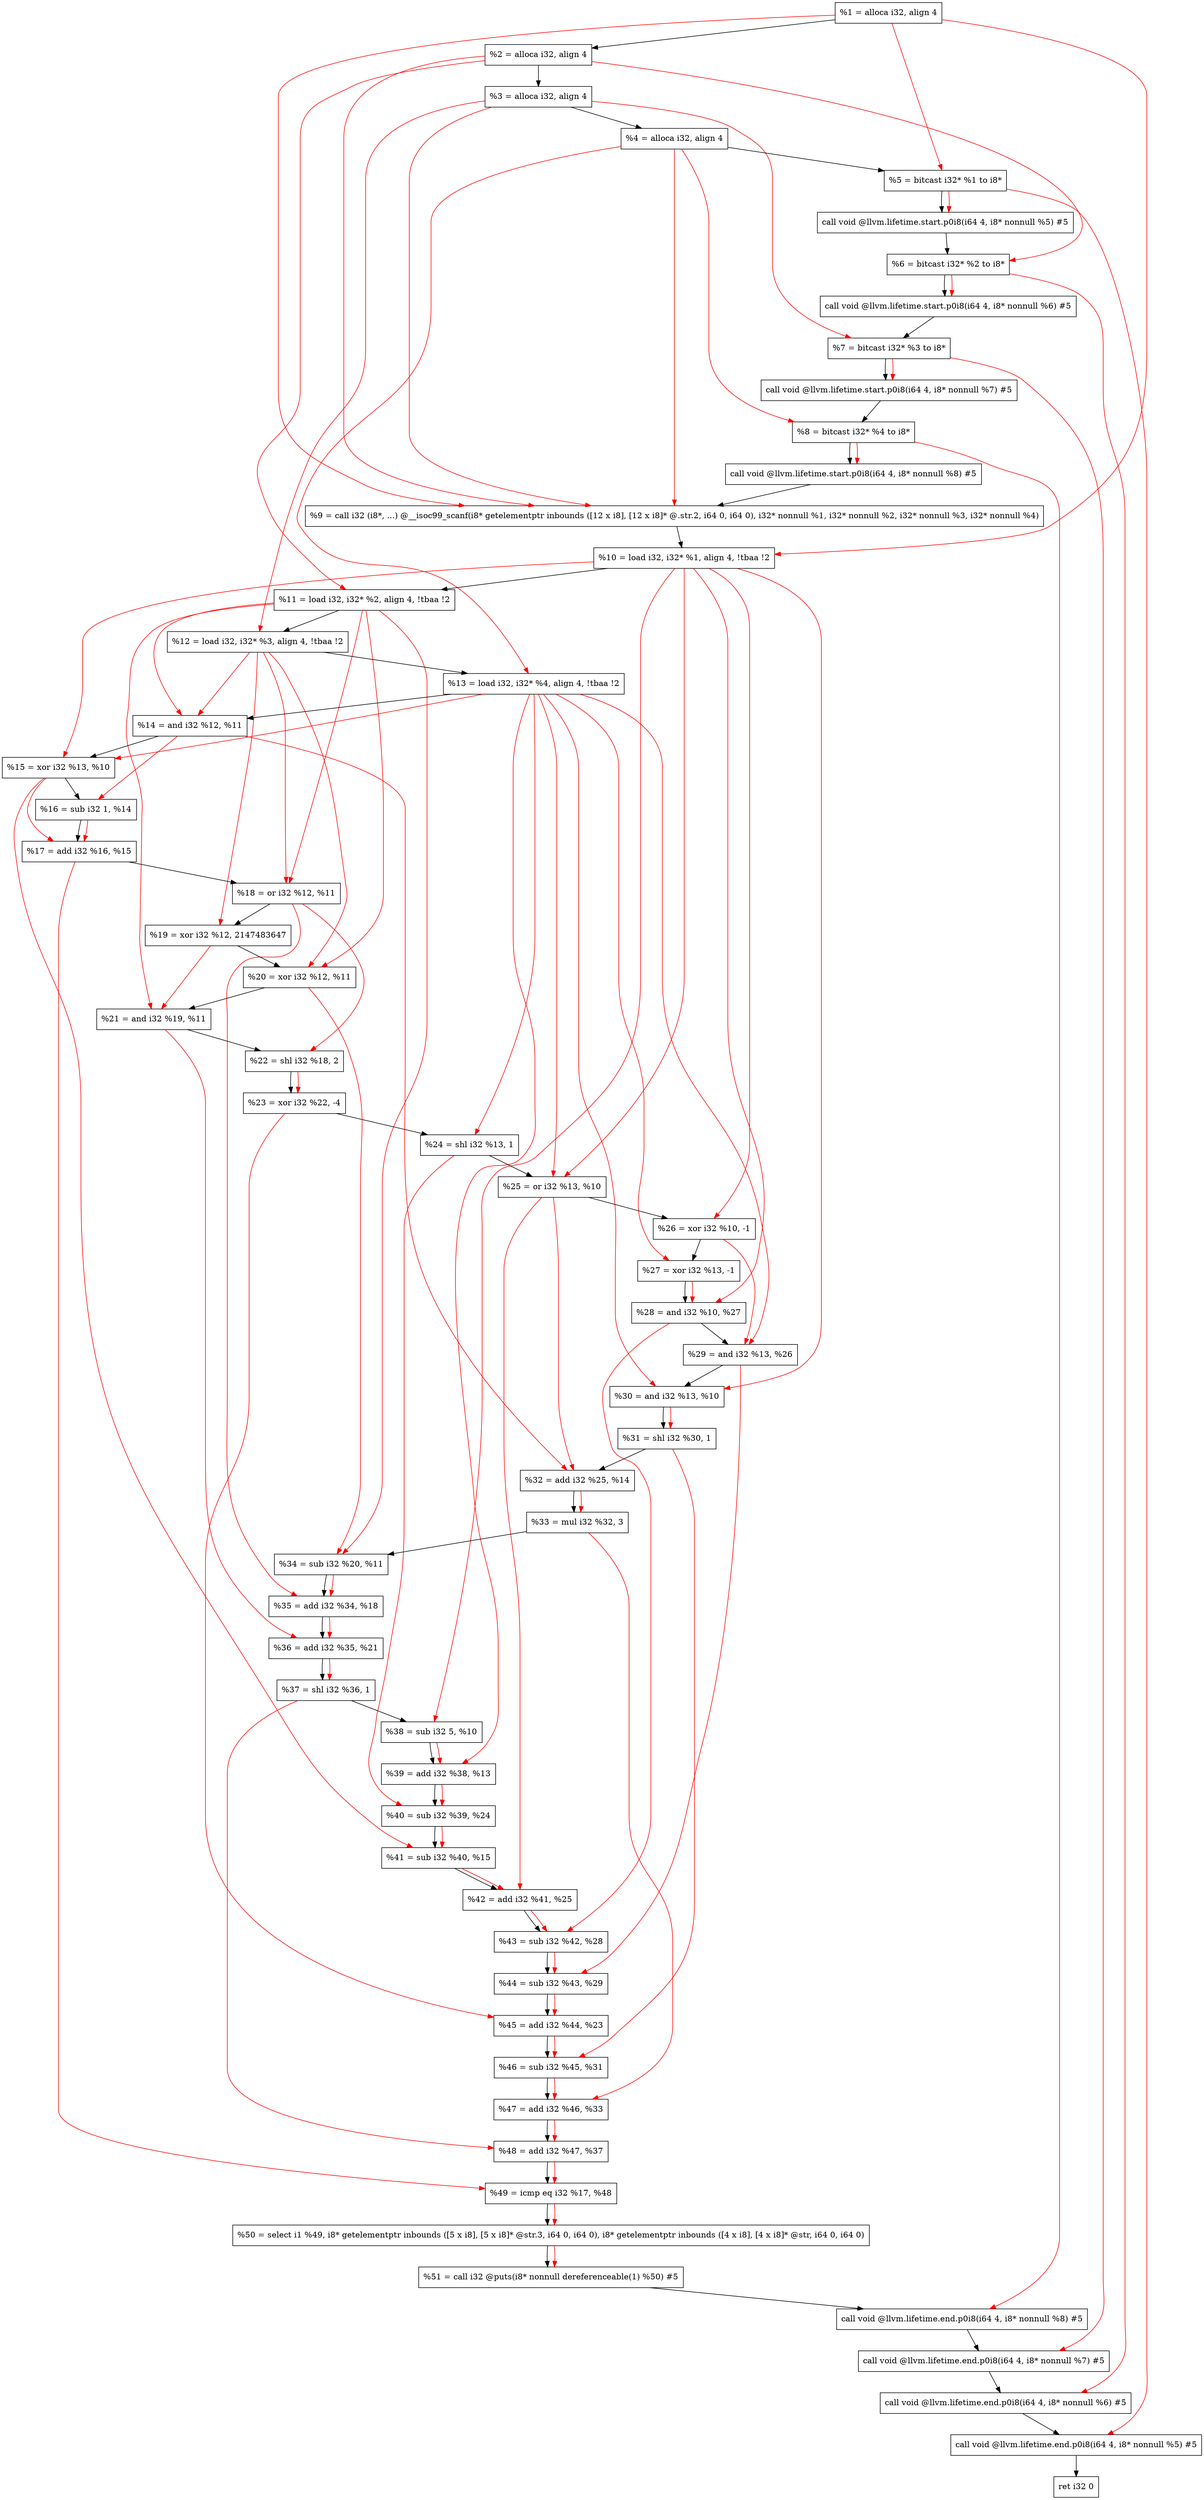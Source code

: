 digraph "DFG for'main' function" {
	Node0xa4fa28[shape=record, label="  %1 = alloca i32, align 4"];
	Node0xa4faa8[shape=record, label="  %2 = alloca i32, align 4"];
	Node0xa4fb38[shape=record, label="  %3 = alloca i32, align 4"];
	Node0xa4fb98[shape=record, label="  %4 = alloca i32, align 4"];
	Node0xa4fc48[shape=record, label="  %5 = bitcast i32* %1 to i8*"];
	Node0xa50078[shape=record, label="  call void @llvm.lifetime.start.p0i8(i64 4, i8* nonnull %5) #5"];
	Node0xa50158[shape=record, label="  %6 = bitcast i32* %2 to i8*"];
	Node0xa50258[shape=record, label="  call void @llvm.lifetime.start.p0i8(i64 4, i8* nonnull %6) #5"];
	Node0xa50318[shape=record, label="  %7 = bitcast i32* %3 to i8*"];
	Node0xa503c8[shape=record, label="  call void @llvm.lifetime.start.p0i8(i64 4, i8* nonnull %7) #5"];
	Node0xa50488[shape=record, label="  %8 = bitcast i32* %4 to i8*"];
	Node0xa50538[shape=record, label="  call void @llvm.lifetime.start.p0i8(i64 4, i8* nonnull %8) #5"];
	Node0xa4aaa0[shape=record, label="  %9 = call i32 (i8*, ...) @__isoc99_scanf(i8* getelementptr inbounds ([12 x i8], [12 x i8]* @.str.2, i64 0, i64 0), i32* nonnull %1, i32* nonnull %2, i32* nonnull %3, i32* nonnull %4)"];
	Node0xa50738[shape=record, label="  %10 = load i32, i32* %1, align 4, !tbaa !2"];
	Node0xa516a8[shape=record, label="  %11 = load i32, i32* %2, align 4, !tbaa !2"];
	Node0xa51d18[shape=record, label="  %12 = load i32, i32* %3, align 4, !tbaa !2"];
	Node0xa51d78[shape=record, label="  %13 = load i32, i32* %4, align 4, !tbaa !2"];
	Node0xa51df0[shape=record, label="  %14 = and i32 %12, %11"];
	Node0xa51e60[shape=record, label="  %15 = xor i32 %13, %10"];
	Node0xa51ed0[shape=record, label="  %16 = sub i32 1, %14"];
	Node0xa51f40[shape=record, label="  %17 = add i32 %16, %15"];
	Node0xa51fb0[shape=record, label="  %18 = or i32 %12, %11"];
	Node0xa52020[shape=record, label="  %19 = xor i32 %12, 2147483647"];
	Node0xa52090[shape=record, label="  %20 = xor i32 %12, %11"];
	Node0xa52100[shape=record, label="  %21 = and i32 %19, %11"];
	Node0xa52170[shape=record, label="  %22 = shl i32 %18, 2"];
	Node0xa521e0[shape=record, label="  %23 = xor i32 %22, -4"];
	Node0xa52250[shape=record, label="  %24 = shl i32 %13, 1"];
	Node0xa522c0[shape=record, label="  %25 = or i32 %13, %10"];
	Node0xa52330[shape=record, label="  %26 = xor i32 %10, -1"];
	Node0xa523a0[shape=record, label="  %27 = xor i32 %13, -1"];
	Node0xa52410[shape=record, label="  %28 = and i32 %10, %27"];
	Node0xa52480[shape=record, label="  %29 = and i32 %13, %26"];
	Node0xa524f0[shape=record, label="  %30 = and i32 %13, %10"];
	Node0xa52560[shape=record, label="  %31 = shl i32 %30, 1"];
	Node0xa525d0[shape=record, label="  %32 = add i32 %25, %14"];
	Node0xa52640[shape=record, label="  %33 = mul i32 %32, 3"];
	Node0xa526b0[shape=record, label="  %34 = sub i32 %20, %11"];
	Node0xa52720[shape=record, label="  %35 = add i32 %34, %18"];
	Node0xa52790[shape=record, label="  %36 = add i32 %35, %21"];
	Node0xa52800[shape=record, label="  %37 = shl i32 %36, 1"];
	Node0xa52870[shape=record, label="  %38 = sub i32 5, %10"];
	Node0xa528e0[shape=record, label="  %39 = add i32 %38, %13"];
	Node0xa52950[shape=record, label="  %40 = sub i32 %39, %24"];
	Node0xa529c0[shape=record, label="  %41 = sub i32 %40, %15"];
	Node0xa52a30[shape=record, label="  %42 = add i32 %41, %25"];
	Node0xa52aa0[shape=record, label="  %43 = sub i32 %42, %28"];
	Node0xa52b10[shape=record, label="  %44 = sub i32 %43, %29"];
	Node0xa52b80[shape=record, label="  %45 = add i32 %44, %23"];
	Node0xa52bf0[shape=record, label="  %46 = sub i32 %45, %31"];
	Node0xa52c60[shape=record, label="  %47 = add i32 %46, %33"];
	Node0xa52cd0[shape=record, label="  %48 = add i32 %47, %37"];
	Node0xa52d40[shape=record, label="  %49 = icmp eq i32 %17, %48"];
	Node0x9ef8b8[shape=record, label="  %50 = select i1 %49, i8* getelementptr inbounds ([5 x i8], [5 x i8]* @str.3, i64 0, i64 0), i8* getelementptr inbounds ([4 x i8], [4 x i8]* @str, i64 0, i64 0)"];
	Node0xa52dd0[shape=record, label="  %51 = call i32 @puts(i8* nonnull dereferenceable(1) %50) #5"];
	Node0xa53078[shape=record, label="  call void @llvm.lifetime.end.p0i8(i64 4, i8* nonnull %8) #5"];
	Node0xa531d8[shape=record, label="  call void @llvm.lifetime.end.p0i8(i64 4, i8* nonnull %7) #5"];
	Node0xa532e8[shape=record, label="  call void @llvm.lifetime.end.p0i8(i64 4, i8* nonnull %6) #5"];
	Node0xa533f8[shape=record, label="  call void @llvm.lifetime.end.p0i8(i64 4, i8* nonnull %5) #5"];
	Node0xa534b8[shape=record, label="  ret i32 0"];
	Node0xa4fa28 -> Node0xa4faa8;
	Node0xa4faa8 -> Node0xa4fb38;
	Node0xa4fb38 -> Node0xa4fb98;
	Node0xa4fb98 -> Node0xa4fc48;
	Node0xa4fc48 -> Node0xa50078;
	Node0xa50078 -> Node0xa50158;
	Node0xa50158 -> Node0xa50258;
	Node0xa50258 -> Node0xa50318;
	Node0xa50318 -> Node0xa503c8;
	Node0xa503c8 -> Node0xa50488;
	Node0xa50488 -> Node0xa50538;
	Node0xa50538 -> Node0xa4aaa0;
	Node0xa4aaa0 -> Node0xa50738;
	Node0xa50738 -> Node0xa516a8;
	Node0xa516a8 -> Node0xa51d18;
	Node0xa51d18 -> Node0xa51d78;
	Node0xa51d78 -> Node0xa51df0;
	Node0xa51df0 -> Node0xa51e60;
	Node0xa51e60 -> Node0xa51ed0;
	Node0xa51ed0 -> Node0xa51f40;
	Node0xa51f40 -> Node0xa51fb0;
	Node0xa51fb0 -> Node0xa52020;
	Node0xa52020 -> Node0xa52090;
	Node0xa52090 -> Node0xa52100;
	Node0xa52100 -> Node0xa52170;
	Node0xa52170 -> Node0xa521e0;
	Node0xa521e0 -> Node0xa52250;
	Node0xa52250 -> Node0xa522c0;
	Node0xa522c0 -> Node0xa52330;
	Node0xa52330 -> Node0xa523a0;
	Node0xa523a0 -> Node0xa52410;
	Node0xa52410 -> Node0xa52480;
	Node0xa52480 -> Node0xa524f0;
	Node0xa524f0 -> Node0xa52560;
	Node0xa52560 -> Node0xa525d0;
	Node0xa525d0 -> Node0xa52640;
	Node0xa52640 -> Node0xa526b0;
	Node0xa526b0 -> Node0xa52720;
	Node0xa52720 -> Node0xa52790;
	Node0xa52790 -> Node0xa52800;
	Node0xa52800 -> Node0xa52870;
	Node0xa52870 -> Node0xa528e0;
	Node0xa528e0 -> Node0xa52950;
	Node0xa52950 -> Node0xa529c0;
	Node0xa529c0 -> Node0xa52a30;
	Node0xa52a30 -> Node0xa52aa0;
	Node0xa52aa0 -> Node0xa52b10;
	Node0xa52b10 -> Node0xa52b80;
	Node0xa52b80 -> Node0xa52bf0;
	Node0xa52bf0 -> Node0xa52c60;
	Node0xa52c60 -> Node0xa52cd0;
	Node0xa52cd0 -> Node0xa52d40;
	Node0xa52d40 -> Node0x9ef8b8;
	Node0x9ef8b8 -> Node0xa52dd0;
	Node0xa52dd0 -> Node0xa53078;
	Node0xa53078 -> Node0xa531d8;
	Node0xa531d8 -> Node0xa532e8;
	Node0xa532e8 -> Node0xa533f8;
	Node0xa533f8 -> Node0xa534b8;
edge [color=red]
	Node0xa4fa28 -> Node0xa4fc48;
	Node0xa4fc48 -> Node0xa50078;
	Node0xa4faa8 -> Node0xa50158;
	Node0xa50158 -> Node0xa50258;
	Node0xa4fb38 -> Node0xa50318;
	Node0xa50318 -> Node0xa503c8;
	Node0xa4fb98 -> Node0xa50488;
	Node0xa50488 -> Node0xa50538;
	Node0xa4fa28 -> Node0xa4aaa0;
	Node0xa4faa8 -> Node0xa4aaa0;
	Node0xa4fb38 -> Node0xa4aaa0;
	Node0xa4fb98 -> Node0xa4aaa0;
	Node0xa4fa28 -> Node0xa50738;
	Node0xa4faa8 -> Node0xa516a8;
	Node0xa4fb38 -> Node0xa51d18;
	Node0xa4fb98 -> Node0xa51d78;
	Node0xa51d18 -> Node0xa51df0;
	Node0xa516a8 -> Node0xa51df0;
	Node0xa51d78 -> Node0xa51e60;
	Node0xa50738 -> Node0xa51e60;
	Node0xa51df0 -> Node0xa51ed0;
	Node0xa51ed0 -> Node0xa51f40;
	Node0xa51e60 -> Node0xa51f40;
	Node0xa51d18 -> Node0xa51fb0;
	Node0xa516a8 -> Node0xa51fb0;
	Node0xa51d18 -> Node0xa52020;
	Node0xa51d18 -> Node0xa52090;
	Node0xa516a8 -> Node0xa52090;
	Node0xa52020 -> Node0xa52100;
	Node0xa516a8 -> Node0xa52100;
	Node0xa51fb0 -> Node0xa52170;
	Node0xa52170 -> Node0xa521e0;
	Node0xa51d78 -> Node0xa52250;
	Node0xa51d78 -> Node0xa522c0;
	Node0xa50738 -> Node0xa522c0;
	Node0xa50738 -> Node0xa52330;
	Node0xa51d78 -> Node0xa523a0;
	Node0xa50738 -> Node0xa52410;
	Node0xa523a0 -> Node0xa52410;
	Node0xa51d78 -> Node0xa52480;
	Node0xa52330 -> Node0xa52480;
	Node0xa51d78 -> Node0xa524f0;
	Node0xa50738 -> Node0xa524f0;
	Node0xa524f0 -> Node0xa52560;
	Node0xa522c0 -> Node0xa525d0;
	Node0xa51df0 -> Node0xa525d0;
	Node0xa525d0 -> Node0xa52640;
	Node0xa52090 -> Node0xa526b0;
	Node0xa516a8 -> Node0xa526b0;
	Node0xa526b0 -> Node0xa52720;
	Node0xa51fb0 -> Node0xa52720;
	Node0xa52720 -> Node0xa52790;
	Node0xa52100 -> Node0xa52790;
	Node0xa52790 -> Node0xa52800;
	Node0xa50738 -> Node0xa52870;
	Node0xa52870 -> Node0xa528e0;
	Node0xa51d78 -> Node0xa528e0;
	Node0xa528e0 -> Node0xa52950;
	Node0xa52250 -> Node0xa52950;
	Node0xa52950 -> Node0xa529c0;
	Node0xa51e60 -> Node0xa529c0;
	Node0xa529c0 -> Node0xa52a30;
	Node0xa522c0 -> Node0xa52a30;
	Node0xa52a30 -> Node0xa52aa0;
	Node0xa52410 -> Node0xa52aa0;
	Node0xa52aa0 -> Node0xa52b10;
	Node0xa52480 -> Node0xa52b10;
	Node0xa52b10 -> Node0xa52b80;
	Node0xa521e0 -> Node0xa52b80;
	Node0xa52b80 -> Node0xa52bf0;
	Node0xa52560 -> Node0xa52bf0;
	Node0xa52bf0 -> Node0xa52c60;
	Node0xa52640 -> Node0xa52c60;
	Node0xa52c60 -> Node0xa52cd0;
	Node0xa52800 -> Node0xa52cd0;
	Node0xa51f40 -> Node0xa52d40;
	Node0xa52cd0 -> Node0xa52d40;
	Node0xa52d40 -> Node0x9ef8b8;
	Node0x9ef8b8 -> Node0xa52dd0;
	Node0xa50488 -> Node0xa53078;
	Node0xa50318 -> Node0xa531d8;
	Node0xa50158 -> Node0xa532e8;
	Node0xa4fc48 -> Node0xa533f8;
}
